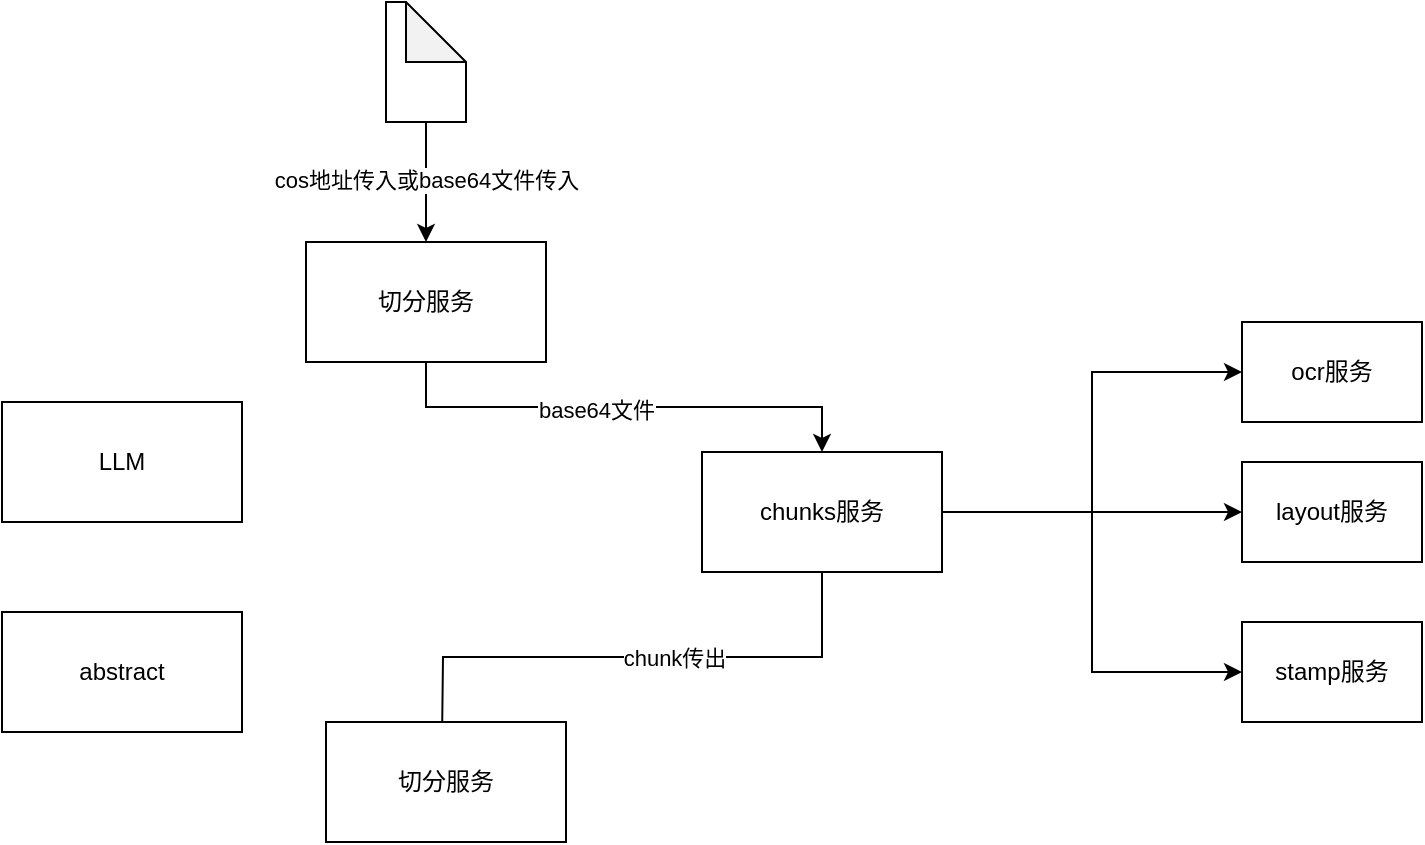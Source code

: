<mxfile version="24.7.13">
  <diagram name="Page-1" id="yRN7_DYWB4P0TT4ve2G-">
    <mxGraphModel dx="2000" dy="1163" grid="1" gridSize="10" guides="1" tooltips="1" connect="1" arrows="1" fold="1" page="1" pageScale="1" pageWidth="850" pageHeight="1100" math="0" shadow="0">
      <root>
        <mxCell id="0" />
        <mxCell id="1" parent="0" />
        <mxCell id="xJbeB3inDS6_q-BWxhlk-7" style="edgeStyle=orthogonalEdgeStyle;rounded=0;orthogonalLoop=1;jettySize=auto;html=1;exitX=0.5;exitY=1;exitDx=0;exitDy=0;" edge="1" parent="1" source="xJbeB3inDS6_q-BWxhlk-1">
          <mxGeometry relative="1" as="geometry">
            <mxPoint x="290" y="460" as="targetPoint" />
          </mxGeometry>
        </mxCell>
        <mxCell id="xJbeB3inDS6_q-BWxhlk-9" value="chunk传出" style="edgeLabel;html=1;align=center;verticalAlign=middle;resizable=0;points=[];" vertex="1" connectable="0" parent="xJbeB3inDS6_q-BWxhlk-7">
          <mxGeometry x="-0.149" relative="1" as="geometry">
            <mxPoint as="offset" />
          </mxGeometry>
        </mxCell>
        <mxCell id="xJbeB3inDS6_q-BWxhlk-10" style="edgeStyle=orthogonalEdgeStyle;rounded=0;orthogonalLoop=1;jettySize=auto;html=1;exitX=1;exitY=0.5;exitDx=0;exitDy=0;entryX=0;entryY=0.5;entryDx=0;entryDy=0;" edge="1" parent="1" source="xJbeB3inDS6_q-BWxhlk-1" target="xJbeB3inDS6_q-BWxhlk-11">
          <mxGeometry relative="1" as="geometry">
            <mxPoint x="610" y="345" as="targetPoint" />
            <mxPoint x="620" y="340" as="sourcePoint" />
          </mxGeometry>
        </mxCell>
        <mxCell id="xJbeB3inDS6_q-BWxhlk-14" style="edgeStyle=orthogonalEdgeStyle;rounded=0;orthogonalLoop=1;jettySize=auto;html=1;exitX=1;exitY=0.5;exitDx=0;exitDy=0;entryX=0;entryY=0.5;entryDx=0;entryDy=0;" edge="1" parent="1" source="xJbeB3inDS6_q-BWxhlk-1" target="xJbeB3inDS6_q-BWxhlk-12">
          <mxGeometry relative="1" as="geometry">
            <mxPoint x="620" y="340" as="sourcePoint" />
          </mxGeometry>
        </mxCell>
        <mxCell id="xJbeB3inDS6_q-BWxhlk-15" style="edgeStyle=orthogonalEdgeStyle;rounded=0;orthogonalLoop=1;jettySize=auto;html=1;exitX=1;exitY=0.5;exitDx=0;exitDy=0;entryX=0;entryY=0.5;entryDx=0;entryDy=0;" edge="1" parent="1" source="xJbeB3inDS6_q-BWxhlk-1" target="xJbeB3inDS6_q-BWxhlk-13">
          <mxGeometry relative="1" as="geometry">
            <mxPoint x="620" y="340" as="sourcePoint" />
          </mxGeometry>
        </mxCell>
        <mxCell id="xJbeB3inDS6_q-BWxhlk-1" value="chunks服务" style="rounded=0;whiteSpace=wrap;html=1;" vertex="1" parent="1">
          <mxGeometry x="420" y="315" width="120" height="60" as="geometry" />
        </mxCell>
        <mxCell id="xJbeB3inDS6_q-BWxhlk-5" style="edgeStyle=orthogonalEdgeStyle;rounded=0;orthogonalLoop=1;jettySize=auto;html=1;exitX=0.5;exitY=1;exitDx=0;exitDy=0;entryX=0.5;entryY=0;entryDx=0;entryDy=0;" edge="1" parent="1" source="xJbeB3inDS6_q-BWxhlk-2" target="xJbeB3inDS6_q-BWxhlk-1">
          <mxGeometry relative="1" as="geometry" />
        </mxCell>
        <mxCell id="xJbeB3inDS6_q-BWxhlk-8" value="base64文件" style="edgeLabel;html=1;align=center;verticalAlign=middle;resizable=0;points=[];" vertex="1" connectable="0" parent="xJbeB3inDS6_q-BWxhlk-5">
          <mxGeometry x="-0.12" y="-1" relative="1" as="geometry">
            <mxPoint as="offset" />
          </mxGeometry>
        </mxCell>
        <mxCell id="xJbeB3inDS6_q-BWxhlk-2" value="切分服务" style="rounded=0;whiteSpace=wrap;html=1;" vertex="1" parent="1">
          <mxGeometry x="222" y="210" width="120" height="60" as="geometry" />
        </mxCell>
        <mxCell id="xJbeB3inDS6_q-BWxhlk-4" style="edgeStyle=orthogonalEdgeStyle;rounded=0;orthogonalLoop=1;jettySize=auto;html=1;exitX=0.5;exitY=1;exitDx=0;exitDy=0;exitPerimeter=0;entryX=0.5;entryY=0;entryDx=0;entryDy=0;" edge="1" parent="1" source="xJbeB3inDS6_q-BWxhlk-3" target="xJbeB3inDS6_q-BWxhlk-2">
          <mxGeometry relative="1" as="geometry" />
        </mxCell>
        <mxCell id="xJbeB3inDS6_q-BWxhlk-6" value="cos地址传入或base64文件传入" style="edgeLabel;html=1;align=center;verticalAlign=middle;resizable=0;points=[];" vertex="1" connectable="0" parent="xJbeB3inDS6_q-BWxhlk-4">
          <mxGeometry x="-0.033" relative="1" as="geometry">
            <mxPoint as="offset" />
          </mxGeometry>
        </mxCell>
        <mxCell id="xJbeB3inDS6_q-BWxhlk-3" value="" style="shape=note;whiteSpace=wrap;html=1;backgroundOutline=1;darkOpacity=0.05;" vertex="1" parent="1">
          <mxGeometry x="262" y="90" width="40" height="60" as="geometry" />
        </mxCell>
        <mxCell id="xJbeB3inDS6_q-BWxhlk-11" value="ocr服务" style="rounded=0;whiteSpace=wrap;html=1;" vertex="1" parent="1">
          <mxGeometry x="690" y="250" width="90" height="50" as="geometry" />
        </mxCell>
        <mxCell id="xJbeB3inDS6_q-BWxhlk-12" value="layout服务" style="rounded=0;whiteSpace=wrap;html=1;" vertex="1" parent="1">
          <mxGeometry x="690" y="320" width="90" height="50" as="geometry" />
        </mxCell>
        <mxCell id="xJbeB3inDS6_q-BWxhlk-13" value="stamp服务" style="rounded=0;whiteSpace=wrap;html=1;" vertex="1" parent="1">
          <mxGeometry x="690" y="400" width="90" height="50" as="geometry" />
        </mxCell>
        <mxCell id="xJbeB3inDS6_q-BWxhlk-16" value="切分服务" style="rounded=0;whiteSpace=wrap;html=1;" vertex="1" parent="1">
          <mxGeometry x="232" y="450" width="120" height="60" as="geometry" />
        </mxCell>
        <mxCell id="xJbeB3inDS6_q-BWxhlk-18" value="LLM" style="rounded=0;whiteSpace=wrap;html=1;" vertex="1" parent="1">
          <mxGeometry x="70" y="290" width="120" height="60" as="geometry" />
        </mxCell>
        <mxCell id="xJbeB3inDS6_q-BWxhlk-19" value="abstract" style="rounded=0;whiteSpace=wrap;html=1;" vertex="1" parent="1">
          <mxGeometry x="70" y="395" width="120" height="60" as="geometry" />
        </mxCell>
      </root>
    </mxGraphModel>
  </diagram>
</mxfile>
